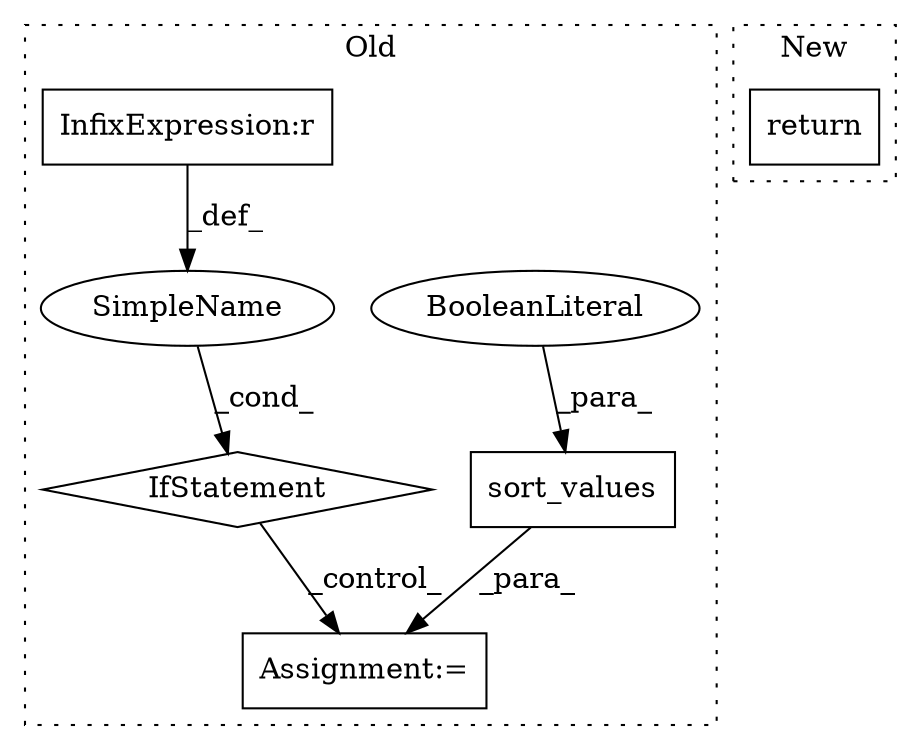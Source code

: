 digraph G {
subgraph cluster0 {
1 [label="sort_values" a="32" s="9843,9867" l="12,1" shape="box"];
3 [label="BooleanLiteral" a="9" s="9862" l="5" shape="ellipse"];
4 [label="Assignment:=" a="7" s="9980" l="1" shape="box"];
5 [label="IfStatement" a="25" s="9906,9956" l="4,2" shape="diamond"];
6 [label="SimpleName" a="42" s="" l="" shape="ellipse"];
7 [label="InfixExpression:r" a="27" s="9939" l="4" shape="box"];
label = "Old";
style="dotted";
}
subgraph cluster1 {
2 [label="return" a="41" s="9568" l="7" shape="box"];
label = "New";
style="dotted";
}
1 -> 4 [label="_para_"];
3 -> 1 [label="_para_"];
5 -> 4 [label="_control_"];
6 -> 5 [label="_cond_"];
7 -> 6 [label="_def_"];
}